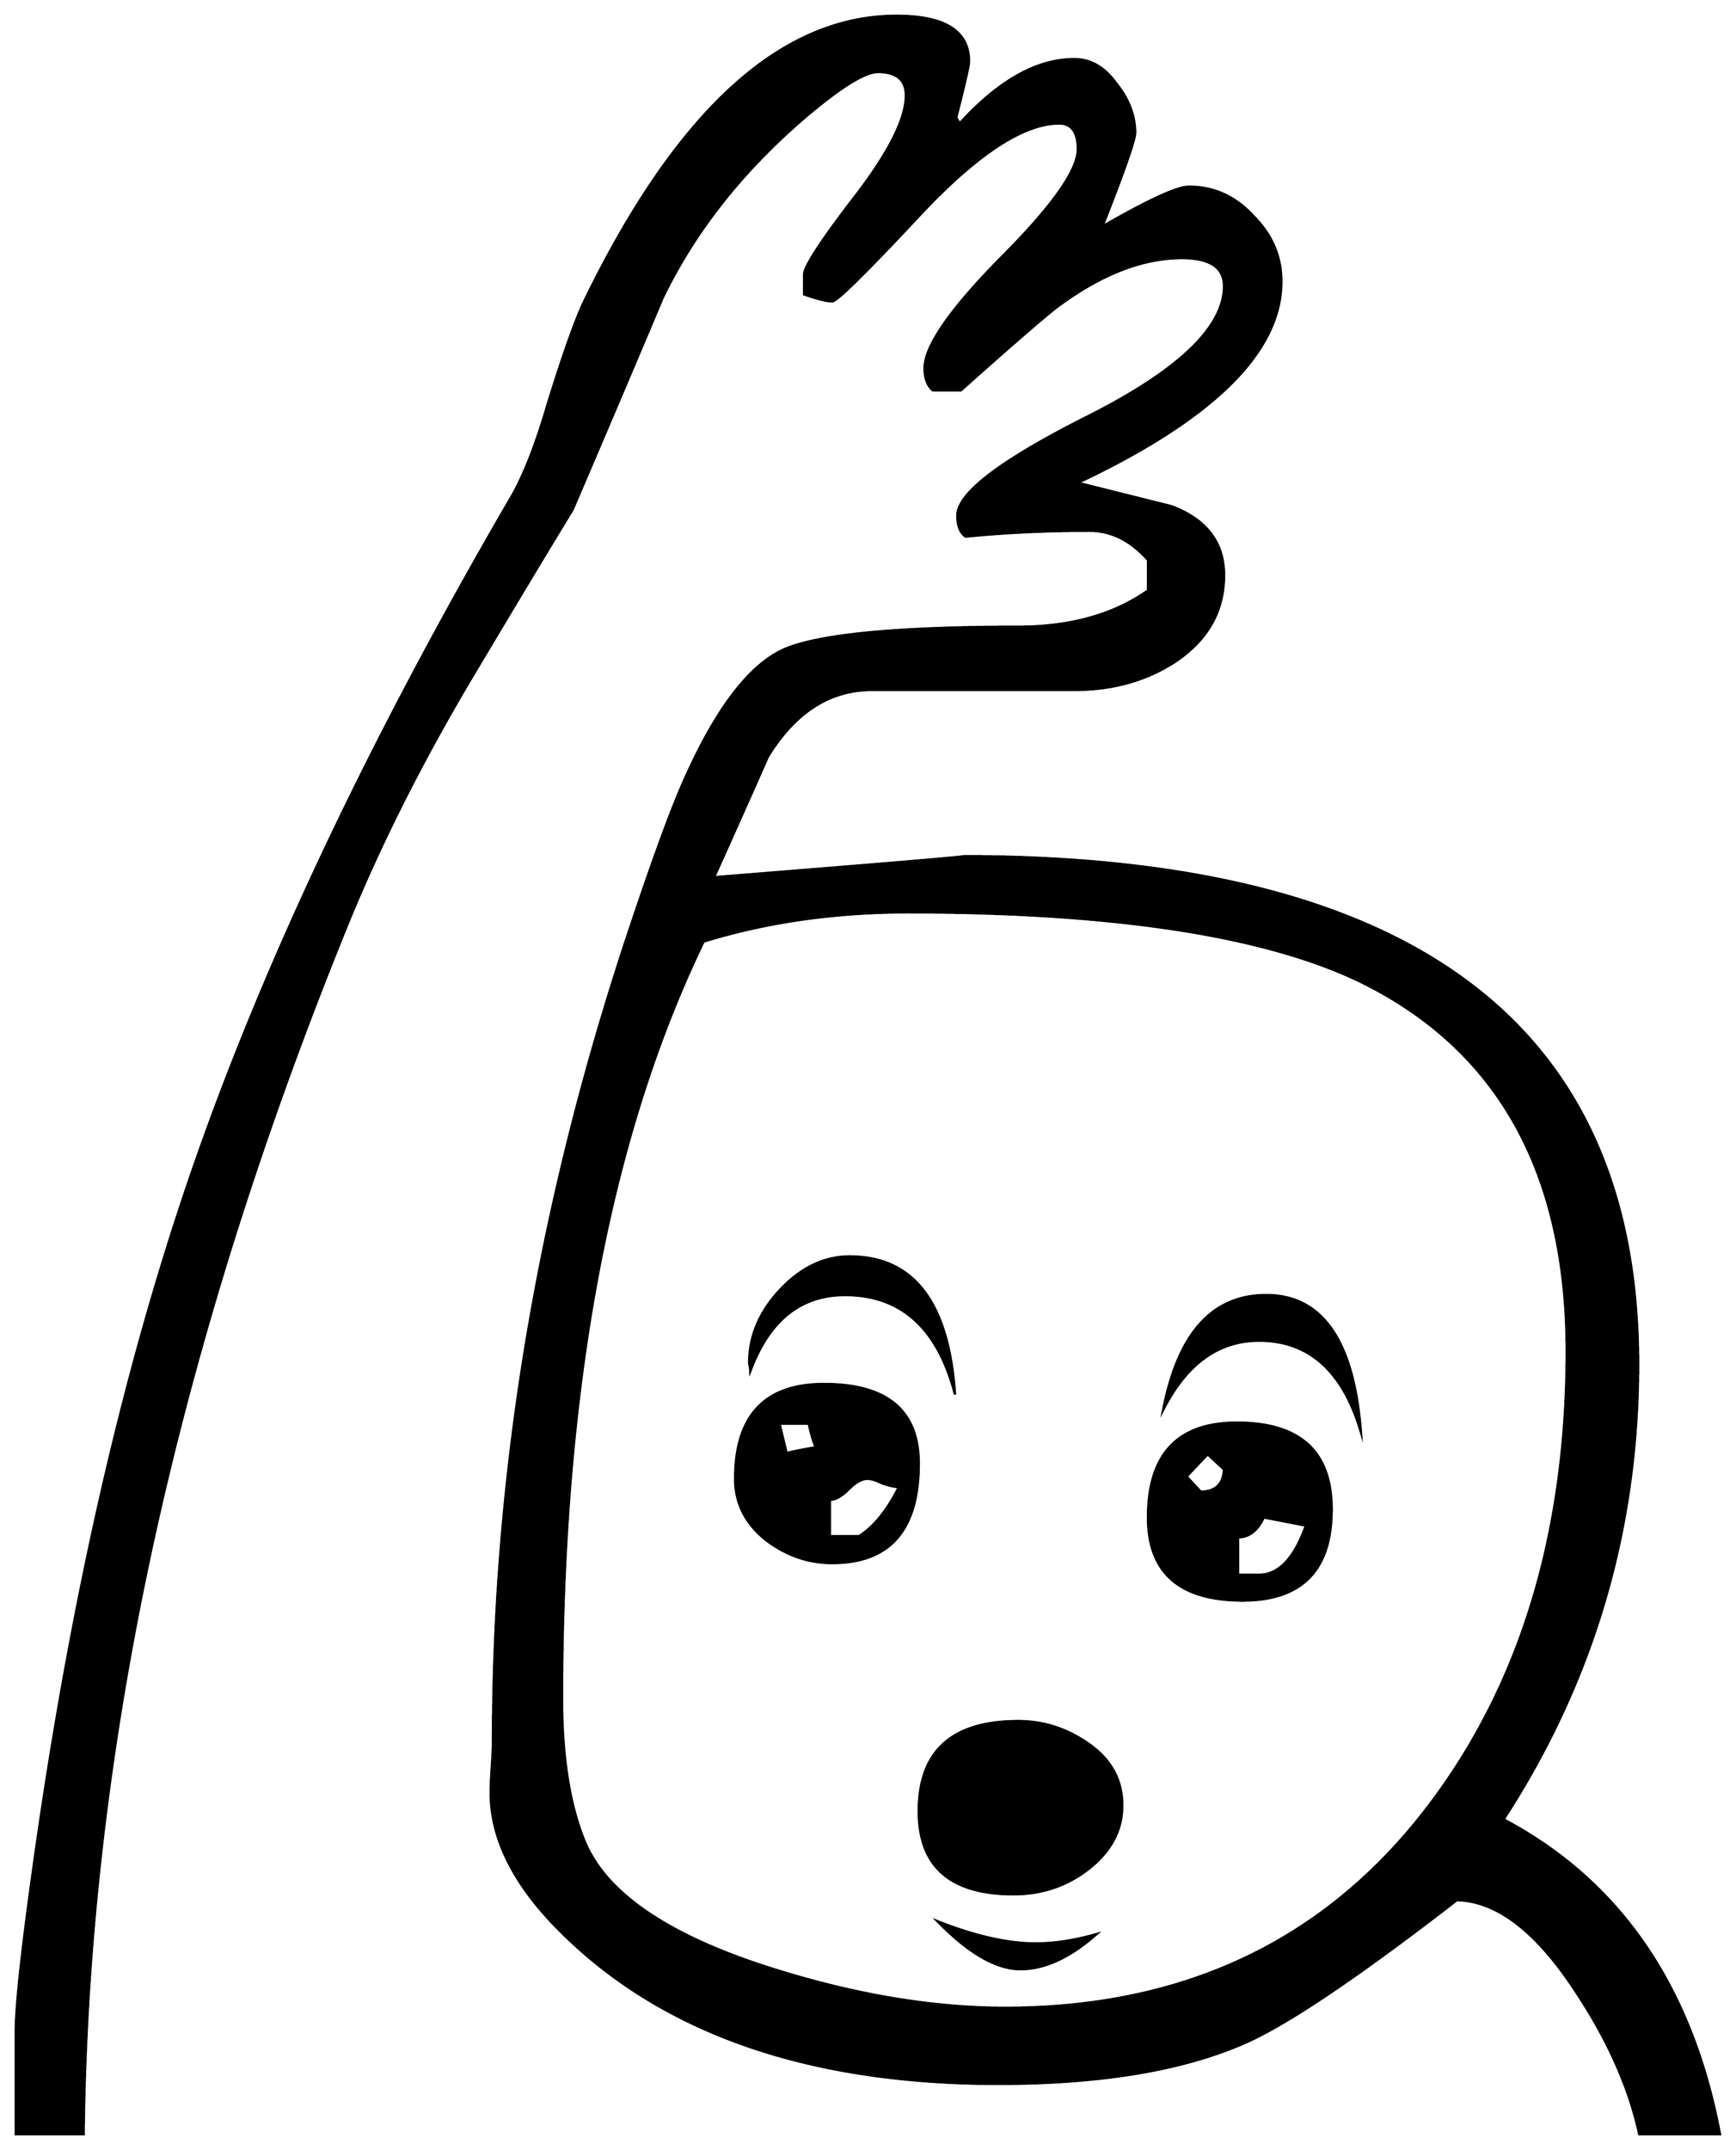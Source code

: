 


\begin{tikzpicture}[y=0.80pt, x=0.80pt, yscale=-1.0, xscale=1.0, inner sep=0pt, outer sep=0pt]
\begin{scope}[shift={(100.0,1758.0)},nonzero rule]
  \path[draw=.,fill=.,line width=1.600pt] (1539.0,271.0) --
    (1470.0,271.0) .. controls (1461.333,231.0) and (1443.0,190.0)
    .. (1415.0,148.0) .. controls (1381.667,97.333) and
    (1348.0,71.667) .. (1314.0,71.0) .. controls (1231.333,135.0)
    and (1171.667,175.333) .. (1135.0,192.0) .. controls
    (1081.667,216.0) and (1010.667,228.0) .. (922.0,228.0) ..
    controls (758.0,228.0) and (632.333,183.667) .. (545.0,95.0) ..
    controls (507.0,56.333) and (488.0,17.667) .. (488.0,-21.0) ..
    controls (488.0,-25.667) and (488.333,-33.0) .. (489.0,-43.0) ..
    controls (489.667,-53.0) and (490.0,-60.333) .. (490.0,-65.0) ..
    controls (490.0,-289.667) and (527.333,-516.0) .. (602.0,-744.0)
    .. controls (624.667,-812.667) and (642.0,-860.333) ..
    (654.0,-887.0) .. controls (682.0,-949.667) and (711.333,-987.0)
    .. (742.0,-999.0) .. controls (773.333,-1011.0) and
    (839.0,-1017.0) .. (939.0,-1017.0) .. controls
    (983.667,-1017.0) and (1020.667,-1027.333) .. (1050.0,-1048.0) --
    (1050.0,-1074.0) .. controls (1035.333,-1090.667) and
    (1018.667,-1099.0) .. (1000.0,-1099.0) .. controls
    (962.667,-1099.0) and (927.333,-1097.333) .. (894.0,-1094.0) ..
    controls (889.333,-1097.333) and (887.0,-1103.333) ..
    (887.0,-1112.0) .. controls (887.0,-1131.333) and
    (925.0,-1160.0) .. (1001.0,-1198.0) .. controls
    (1077.0,-1236.667) and (1115.0,-1273.333) .. (1115.0,-1308.0) ..
    controls (1115.0,-1324.0) and (1103.0,-1332.0) ..
    (1079.0,-1332.0) .. controls (1046.333,-1332.0) and
    (1012.0,-1319.0) .. (976.0,-1293.0) .. controls
    (968.0,-1287.667) and (939.333,-1263.0) .. (890.0,-1219.0) --
    (866.0,-1219.0) .. controls (861.333,-1223.0) and
    (859.0,-1229.333) .. (859.0,-1238.0) .. controls
    (859.0,-1256.667) and (880.667,-1288.0) .. (924.0,-1332.0) ..
    controls (968.0,-1376.0) and (990.0,-1407.0) ..
    (990.0,-1425.0) .. controls (990.0,-1439.667) and
    (984.667,-1447.0) .. (974.0,-1447.0) .. controls
    (944.0,-1447.0) and (905.0,-1421.667) .. (857.0,-1371.0) ..
    controls (809.667,-1320.333) and (784.0,-1295.0) ..
    (780.0,-1295.0) .. controls (775.333,-1295.0) and
    (767.333,-1297.0) .. (756.0,-1301.0) -- (756.0,-1318.0) ..
    controls (756.0,-1324.667) and (770.333,-1346.667) ..
    (799.0,-1384.0) .. controls (828.333,-1422.0) and
    (843.0,-1451.0) .. (843.0,-1471.0) .. controls
    (843.0,-1484.333) and (835.0,-1491.0) .. (819.0,-1491.0) ..
    controls (808.333,-1491.0) and (788.667,-1479.0) ..
    (760.0,-1455.0) .. controls (704.667,-1408.333) and
    (663.0,-1356.0) .. (635.0,-1298.0) .. controls
    (609.667,-1238.0) and (584.0,-1177.667) .. (558.0,-1117.0) ..
    controls (538.0,-1084.333) and (508.333,-1035.0) ..
    (469.0,-969.0) .. controls (427.667,-899.0) and (393.333,-830.667)
    .. (366.0,-764.0) .. controls (218.667,-402.667) and
    (143.333,-57.667) .. (140.0,271.0) -- (82.0,271.0) --
    (82.0,183.0) .. controls (82.0,162.333) and (86.667,118.333) ..
    (96.0,51.0) .. controls (128.0,-181.0) and (174.333,-384.0) ..
    (235.0,-558.0) .. controls (295.667,-732.0) and (385.333,-921.0)
    .. (504.0,-1125.0) .. controls (515.333,-1143.667) and
    (526.333,-1171.333) .. (537.0,-1208.0) .. controls
    (549.667,-1248.667) and (559.667,-1277.0) .. (567.0,-1293.0) ..
    controls (646.333,-1457.0) and (735.667,-1539.0) ..
    (835.0,-1539.0) .. controls (876.333,-1539.0) and
    (897.0,-1526.0) .. (897.0,-1500.0) .. controls
    (897.0,-1496.667) and (893.333,-1480.667) .. (886.0,-1452.0) --
    (889.0,-1447.0) .. controls (922.333,-1483.667) and
    (955.0,-1502.0) .. (987.0,-1502.0) .. controls
    (1001.0,-1502.0) and (1013.0,-1495.0) .. (1023.0,-1481.0) ..
    controls (1033.667,-1467.667) and (1039.0,-1453.667) ..
    (1039.0,-1439.0) .. controls (1039.0,-1433.0) and
    (1029.667,-1406.333) .. (1011.0,-1359.0) .. controls
    (1050.333,-1381.667) and (1075.0,-1393.0) .. (1085.0,-1393.0) ..
    controls (1106.333,-1393.0) and (1124.667,-1384.667) ..
    (1140.0,-1368.0) .. controls (1156.0,-1352.0) and
    (1164.0,-1333.333) .. (1164.0,-1312.0) .. controls
    (1164.0,-1252.0) and (1106.0,-1194.667) .. (990.0,-1140.0) ..
    controls (1016.667,-1133.333) and (1043.333,-1126.667) ..
    (1070.0,-1120.0) .. controls (1100.0,-1108.667) and
    (1115.0,-1089.0) .. (1115.0,-1061.0) .. controls
    (1115.0,-1030.333) and (1101.0,-1005.667) .. (1073.0,-987.0) ..
    controls (1048.333,-971.0) and (1019.667,-963.0) ..
    (987.0,-963.0) -- (814.0,-963.0) .. controls (778.0,-963.0)
    and (748.333,-944.0) .. (725.0,-906.0) .. controls
    (709.667,-871.333) and (694.333,-837.0) .. (679.0,-803.0) ..
    controls (829.0,-815.0) and (900.0,-821.0) .. (892.0,-821.0)
    .. controls (1276.667,-821.0) and (1469.0,-676.333) ..
    (1469.0,-387.0) .. controls (1469.0,-245.667) and
    (1430.667,-116.0) .. (1354.0,2.0) .. controls (1453.333,54.667)
    and (1515.0,144.333) .. (1539.0,271.0) -- cycle(1408.0,-398.0)
    .. controls (1408.0,-552.0) and (1348.333,-657.667) ..
    (1229.0,-715.0) .. controls (1147.0,-753.667) and
    (1019.0,-773.0) .. (845.0,-773.0) .. controls (782.333,-773.0)
    and (724.0,-764.667) .. (670.0,-748.0) .. controls
    (589.333,-581.333) and (549.0,-365.667) .. (549.0,-101.0) ..
    controls (549.0,-51.667) and (555.333,-11.333) .. (568.0,20.0) ..
    controls (586.0,64.667) and (639.0,101.0) .. (727.0,129.0) ..
    controls (798.333,151.667) and (865.333,163.0) .. (928.0,163.0) ..
    controls (1080.667,163.0) and (1200.667,106.333) .. (1288.0,-7.0)
    .. controls (1368.0,-111.0) and (1408.0,-241.333) ..
    (1408.0,-398.0) -- cycle(1232.0,-329.0) .. controls
    (1216.667,-381.0) and (1187.667,-407.0) .. (1145.0,-407.0) ..
    controls (1110.333,-407.0) and (1083.0,-387.333) ..
    (1063.0,-348.0) .. controls (1075.667,-413.333) and
    (1105.0,-446.0) .. (1151.0,-446.0) .. controls
    (1199.0,-446.0) and (1226.0,-407.0) .. (1232.0,-329.0) --
    cycle(1207.0,-263.0) .. controls (1207.0,-211.0) and
    (1181.667,-185.0) .. (1131.0,-185.0) .. controls
    (1077.0,-185.0) and (1050.0,-208.667) .. (1050.0,-256.0) ..
    controls (1050.0,-310.0) and (1075.333,-337.0) ..
    (1126.0,-337.0) .. controls (1180.0,-337.0) and
    (1207.0,-312.333) .. (1207.0,-263.0) -- cycle(885.0,-361.0) ..
    controls (870.333,-417.667) and (839.0,-446.0) .. (791.0,-446.0)
    .. controls (753.0,-446.0) and (726.0,-424.333) ..
    (710.0,-381.0) .. controls (710.0,-382.333) and (709.667,-384.667)
    .. (709.0,-388.0) .. controls (709.0,-410.667) and
    (717.667,-431.333) .. (735.0,-450.0) .. controls (753.0,-469.333)
    and (773.0,-479.0) .. (795.0,-479.0) .. controls
    (849.667,-479.0) and (879.667,-439.667) .. (885.0,-361.0) --
    cycle(854.0,-302.0) .. controls (854.0,-245.333) and
    (829.333,-217.0) .. (780.0,-217.0) .. controls (759.333,-217.0)
    and (740.333,-223.667) .. (723.0,-237.0) .. controls
    (705.667,-251.0) and (697.0,-268.333) .. (697.0,-289.0) ..
    controls (697.0,-343.0) and (722.333,-370.0) .. (773.0,-370.0)
    .. controls (827.0,-370.0) and (854.0,-347.333) ..
    (854.0,-302.0) -- cycle(1028.0,-10.0) .. controls
    (1028.0,12.0) and (1017.667,30.667) .. (997.0,46.0) .. controls
    (979.0,59.333) and (958.333,66.0) .. (935.0,66.0) .. controls
    (881.0,66.0) and (854.0,42.333) .. (854.0,-5.0) .. controls
    (854.0,-56.333) and (882.333,-82.0) .. (939.0,-82.0) .. controls
    (961.0,-82.0) and (981.333,-75.333) .. (1000.0,-62.0) ..
    controls (1018.667,-48.667) and (1028.0,-31.333) .. (1028.0,-10.0)
    -- cycle(1006.0,100.0) .. controls (983.333,120.0) and
    (961.667,130.0) .. (941.0,130.0) .. controls (920.333,130.0) and
    (896.667,116.333) .. (870.0,89.0) .. controls (902.0,101.667) and
    (930.0,108.0) .. (954.0,108.0) .. controls (970.0,108.0) and
    (987.333,105.333) .. (1006.0,100.0) -- cycle(1115.0,-297.0) --
    (1101.0,-310.0) -- (1083.0,-291.0) -- (1095.0,-278.0) ..
    controls (1107.667,-278.0) and (1114.333,-284.333) ..
    (1115.0,-297.0) -- cycle(1185.0,-249.0) -- (1149.0,-256.0)
    .. controls (1143.667,-244.667) and (1136.333,-239.0) ..
    (1127.0,-239.0) -- (1127.0,-207.0) -- (1145.0,-207.0) ..
    controls (1161.667,-207.0) and (1175.0,-221.0) ..
    (1185.0,-249.0) -- cycle(766.0,-316.0) .. controls
    (764.0,-320.0) and (762.0,-326.667) .. (760.0,-336.0) --
    (735.0,-336.0) -- (741.0,-311.0) .. controls (746.333,-312.333)
    and (754.667,-314.0) .. (766.0,-316.0) -- cycle(837.0,-282.0)
    .. controls (833.667,-282.0) and (829.0,-283.0) ..
    (823.0,-285.0) .. controls (817.667,-287.667) and (813.333,-289.0)
    .. (810.0,-289.0) .. controls (805.333,-289.0) and
    (800.0,-286.0) .. (794.0,-280.0) .. controls (788.0,-274.0)
    and (782.667,-271.0) .. (778.0,-271.0) -- (778.0,-240.0) --
    (803.0,-240.0) .. controls (815.667,-248.0) and (827.0,-262.0)
    .. (837.0,-282.0) -- cycle;
\end{scope}

\end{tikzpicture}

